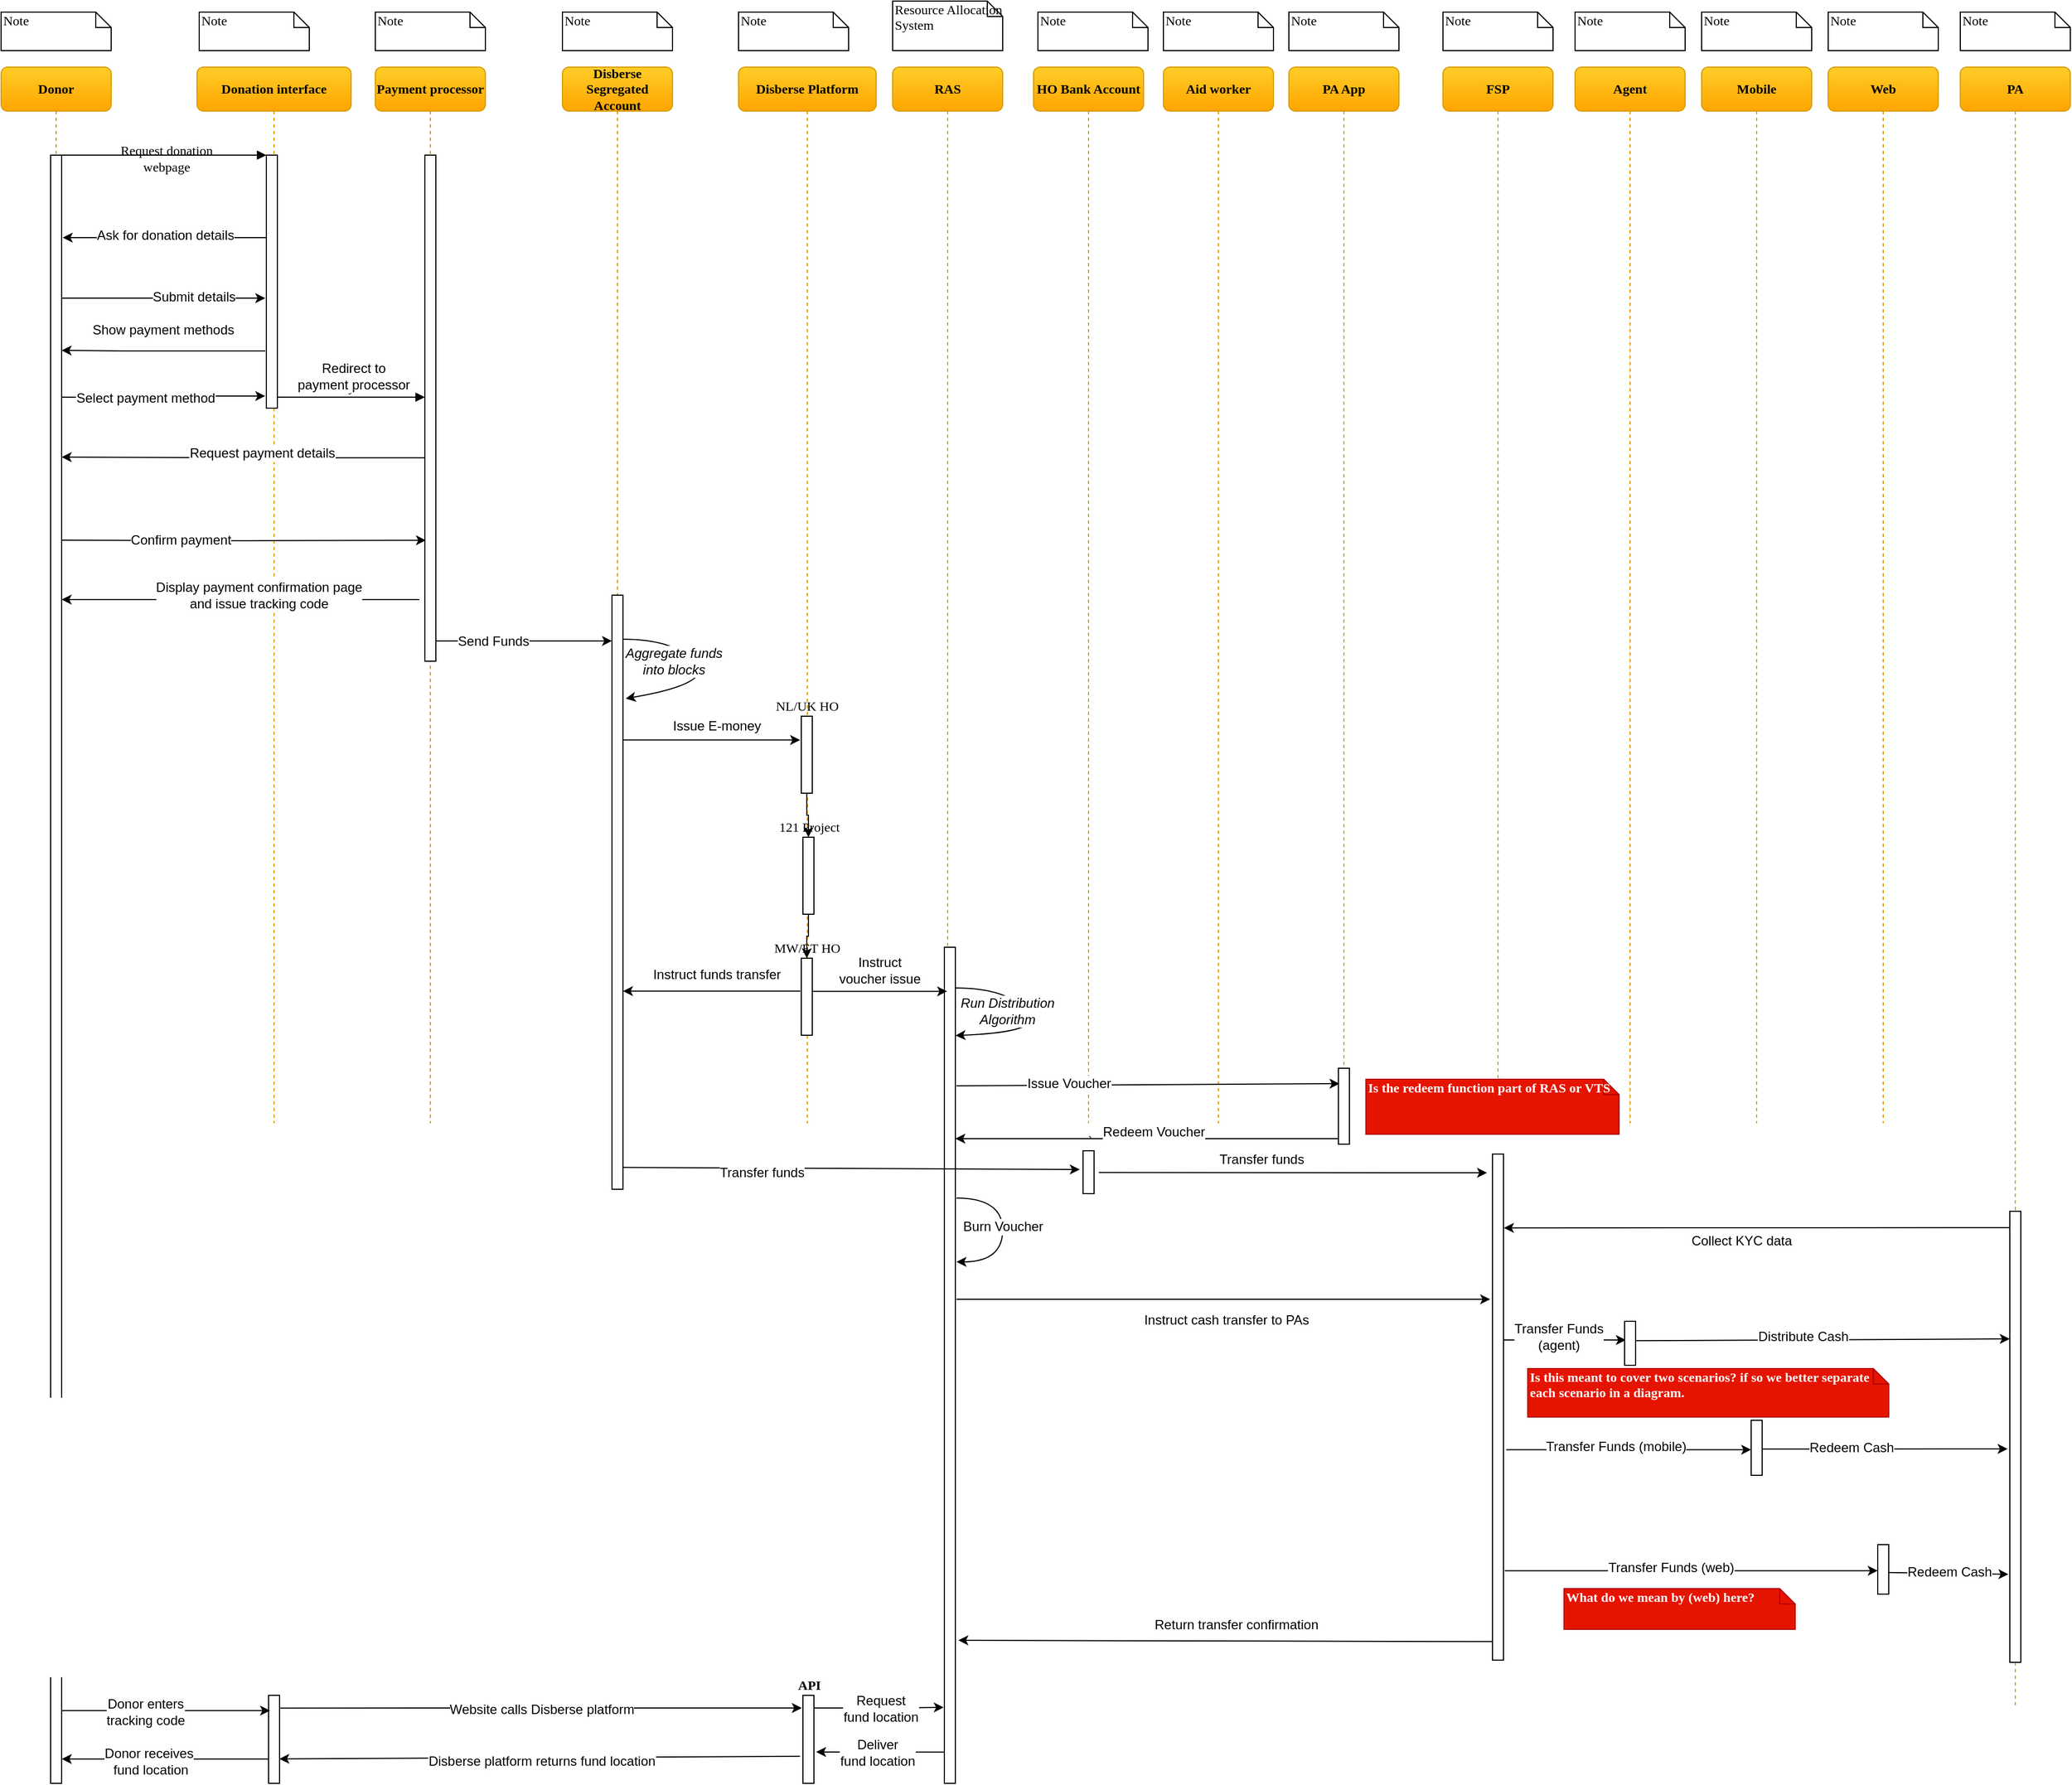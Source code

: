 <mxfile version="11.1.4" type="github"><diagram name="Voucher Economy" id="13e1069c-82ec-6db2-03f1-153e76fe0fe0"><mxGraphModel dx="4002" dy="1154" grid="1" gridSize="10" guides="1" tooltips="1" connect="1" arrows="1" fold="1" page="1" pageScale="1" pageWidth="1169" pageHeight="827" background="#ffffff" math="0" shadow="0"><root><mxCell id="0"/><mxCell id="1" parent="0"/><mxCell id="7baba1c4bc27f4b0-2" value="Donation interface" style="shape=umlLifeline;perimeter=lifelinePerimeter;whiteSpace=wrap;html=1;container=1;collapsible=0;recursiveResize=0;outlineConnect=0;rounded=1;shadow=0;comic=0;labelBackgroundColor=none;strokeColor=#d79b00;strokeWidth=1;fillColor=#ffcd28;fontFamily=Verdana;fontSize=12;fontColor=#000000;align=center;fontStyle=1;gradientColor=#ffa500;" parent="1" vertex="1"><mxGeometry x="238" y="80" width="140" height="960" as="geometry"/></mxCell><mxCell id="7baba1c4bc27f4b0-10" value="" style="html=1;points=[];perimeter=orthogonalPerimeter;rounded=0;shadow=0;comic=0;labelBackgroundColor=none;strokeColor=#000000;strokeWidth=1;fillColor=#FFFFFF;fontFamily=Verdana;fontSize=12;fontColor=#000000;align=center;" parent="7baba1c4bc27f4b0-2" vertex="1"><mxGeometry x="63" y="80" width="10" height="230" as="geometry"/></mxCell><mxCell id="sv2td1icU-97Tw6SDSd2-31" value="" style="html=1;points=[];perimeter=orthogonalPerimeter;rounded=0;shadow=0;comic=0;labelBackgroundColor=none;strokeColor=#000000;strokeWidth=1;fillColor=#FFFFFF;fontFamily=Verdana;fontSize=12;fontColor=#000000;align=center;" parent="7baba1c4bc27f4b0-2" vertex="1"><mxGeometry x="65" y="1480" width="10" height="80" as="geometry"/></mxCell><mxCell id="7baba1c4bc27f4b0-3" value="Payment processor" style="shape=umlLifeline;perimeter=lifelinePerimeter;whiteSpace=wrap;html=1;container=1;collapsible=0;recursiveResize=0;outlineConnect=0;rounded=1;shadow=0;comic=0;labelBackgroundColor=none;strokeColor=#d79b00;strokeWidth=1;fillColor=#ffcd28;fontFamily=Verdana;fontSize=12;fontColor=#000000;align=center;fontStyle=1;gradientColor=#ffa500;" parent="1" vertex="1"><mxGeometry x="400" y="80" width="100" height="960" as="geometry"/></mxCell><mxCell id="7baba1c4bc27f4b0-13" value="" style="html=1;points=[];perimeter=orthogonalPerimeter;rounded=0;shadow=0;comic=0;labelBackgroundColor=none;strokeColor=#000000;strokeWidth=1;fillColor=#FFFFFF;fontFamily=Verdana;fontSize=12;fontColor=#000000;align=center;" parent="7baba1c4bc27f4b0-3" vertex="1"><mxGeometry x="45" y="80" width="10" height="460" as="geometry"/></mxCell><mxCell id="7baba1c4bc27f4b0-4" value="Disberse Platform" style="shape=umlLifeline;perimeter=lifelinePerimeter;whiteSpace=wrap;html=1;container=1;collapsible=0;recursiveResize=0;outlineConnect=0;rounded=1;shadow=0;comic=0;labelBackgroundColor=none;strokeColor=#d79b00;strokeWidth=1;fillColor=#ffcd28;fontFamily=Verdana;fontSize=12;fontColor=#000000;align=center;fontStyle=1;gradientColor=#ffa500;" parent="1" vertex="1"><mxGeometry x="730" y="80" width="125" height="960" as="geometry"/></mxCell><mxCell id="qtjR-YNh-oAHx6YKBgRc-6" value="" style="edgeStyle=orthogonalEdgeStyle;rounded=0;orthogonalLoop=1;jettySize=auto;html=1;" parent="7baba1c4bc27f4b0-4" source="sv2td1icU-97Tw6SDSd2-11" target="qtjR-YNh-oAHx6YKBgRc-5" edge="1"><mxGeometry relative="1" as="geometry"/></mxCell><mxCell id="sv2td1icU-97Tw6SDSd2-11" value="NL/UK HO" style="html=1;points=[];perimeter=orthogonalPerimeter;rounded=0;shadow=0;comic=0;labelBackgroundColor=none;strokeColor=#000000;strokeWidth=1;fillColor=#FFFFFF;fontFamily=Verdana;fontSize=12;fontColor=#000000;align=center;verticalAlign=bottom;labelPosition=center;verticalLabelPosition=top;" parent="7baba1c4bc27f4b0-4" vertex="1"><mxGeometry x="57" y="590" width="10" height="70" as="geometry"/></mxCell><mxCell id="qtjR-YNh-oAHx6YKBgRc-9" value="" style="edgeStyle=orthogonalEdgeStyle;rounded=0;orthogonalLoop=1;jettySize=auto;html=1;" parent="7baba1c4bc27f4b0-4" source="qtjR-YNh-oAHx6YKBgRc-5" target="qtjR-YNh-oAHx6YKBgRc-8" edge="1"><mxGeometry relative="1" as="geometry"/></mxCell><mxCell id="qtjR-YNh-oAHx6YKBgRc-5" value="121 Project" style="html=1;points=[];perimeter=orthogonalPerimeter;rounded=0;shadow=0;comic=0;labelBackgroundColor=none;strokeColor=#000000;strokeWidth=1;fillColor=#FFFFFF;fontFamily=Verdana;fontSize=12;fontColor=#000000;align=center;verticalAlign=bottom;labelPosition=center;verticalLabelPosition=top;" parent="7baba1c4bc27f4b0-4" vertex="1"><mxGeometry x="58.5" y="700" width="10" height="70" as="geometry"/></mxCell><mxCell id="qtjR-YNh-oAHx6YKBgRc-8" value="MW/ET HO" style="html=1;points=[];perimeter=orthogonalPerimeter;rounded=0;shadow=0;comic=0;labelBackgroundColor=none;strokeColor=#000000;strokeWidth=1;fillColor=#FFFFFF;fontFamily=Verdana;fontSize=12;fontColor=#000000;align=center;verticalAlign=bottom;labelPosition=center;verticalLabelPosition=top;" parent="7baba1c4bc27f4b0-4" vertex="1"><mxGeometry x="57" y="810" width="10" height="70" as="geometry"/></mxCell><mxCell id="CLC3MCdHt6e1u6FwwesH-8" value="API" style="html=1;points=[];perimeter=orthogonalPerimeter;rounded=0;shadow=0;comic=0;labelBackgroundColor=none;strokeColor=#000000;strokeWidth=1;fillColor=#FFFFFF;fontFamily=Verdana;fontSize=12;fontColor=#000000;align=center;verticalAlign=bottom;labelPosition=center;verticalLabelPosition=top;fontStyle=1" parent="7baba1c4bc27f4b0-4" vertex="1"><mxGeometry x="58.5" y="1480" width="10" height="80" as="geometry"/></mxCell><mxCell id="7baba1c4bc27f4b0-5" value="RAS" style="shape=umlLifeline;perimeter=lifelinePerimeter;whiteSpace=wrap;html=1;container=1;collapsible=0;recursiveResize=0;outlineConnect=0;rounded=1;shadow=0;comic=0;labelBackgroundColor=none;strokeColor=#d79b00;strokeWidth=1;fillColor=#ffcd28;fontFamily=Verdana;fontSize=12;fontColor=#000000;align=center;fontStyle=1;gradientColor=#ffa500;" parent="1" vertex="1"><mxGeometry x="870" y="80" width="100" height="1560" as="geometry"/></mxCell><mxCell id="7baba1c4bc27f4b0-28" value="" style="html=1;points=[];perimeter=orthogonalPerimeter;rounded=0;shadow=0;comic=0;labelBackgroundColor=none;strokeColor=#000000;strokeWidth=1;fillColor=#FFFFFF;fontFamily=Verdana;fontSize=12;fontColor=#000000;align=center;labelPosition=center;verticalLabelPosition=top;verticalAlign=bottom;fontStyle=1" parent="7baba1c4bc27f4b0-5" vertex="1"><mxGeometry x="47" y="800" width="10" height="760" as="geometry"/></mxCell><mxCell id="THsMKbM7v9zUAKWdFE2i-22" style="edgeStyle=orthogonalEdgeStyle;curved=1;rounded=0;orthogonalLoop=1;jettySize=auto;html=1;" parent="7baba1c4bc27f4b0-5" edge="1"><mxGeometry relative="1" as="geometry"><Array as="points"><mxPoint x="100" y="1028"/><mxPoint x="100" y="1086"/></Array><mxPoint x="58" y="1028" as="sourcePoint"/><mxPoint x="58" y="1086" as="targetPoint"/></mxGeometry></mxCell><mxCell id="THsMKbM7v9zUAKWdFE2i-23" value="Burn Voucher" style="text;html=1;resizable=0;points=[];align=center;verticalAlign=middle;labelBackgroundColor=#ffffff;" parent="THsMKbM7v9zUAKWdFE2i-22" vertex="1" connectable="0"><mxGeometry x="0.193" y="2" relative="1" as="geometry"><mxPoint x="-2" y="-17" as="offset"/></mxGeometry></mxCell><mxCell id="7baba1c4bc27f4b0-6" value="PA App" style="shape=umlLifeline;perimeter=lifelinePerimeter;whiteSpace=wrap;html=1;container=1;collapsible=0;recursiveResize=0;outlineConnect=0;rounded=1;shadow=0;comic=0;labelBackgroundColor=none;strokeColor=#d79b00;strokeWidth=1;fillColor=#ffcd28;fontFamily=Verdana;fontSize=12;fontColor=#000000;align=center;fontStyle=1;gradientColor=#ffa500;" parent="1" vertex="1"><mxGeometry x="1230" y="80" width="100" height="960" as="geometry"/></mxCell><mxCell id="vI3f5IoLLGRc8CSVyJ3I-20" value="" style="html=1;points=[];perimeter=orthogonalPerimeter;rounded=0;shadow=0;comic=0;labelBackgroundColor=none;strokeColor=#000000;strokeWidth=1;fillColor=#FFFFFF;fontFamily=Verdana;fontSize=12;fontColor=#000000;align=center;verticalAlign=bottom;labelPosition=center;verticalLabelPosition=top;" parent="7baba1c4bc27f4b0-6" vertex="1"><mxGeometry x="45" y="910" width="10" height="69" as="geometry"/></mxCell><mxCell id="7baba1c4bc27f4b0-7" value="FSP" style="shape=umlLifeline;perimeter=lifelinePerimeter;whiteSpace=wrap;html=1;container=1;collapsible=0;recursiveResize=0;outlineConnect=0;rounded=1;shadow=0;comic=0;labelBackgroundColor=none;strokeWidth=1;fillColor=#ffcd28;fontFamily=Verdana;fontSize=12;align=center;fontStyle=1;strokeColor=#d79b00;gradientColor=#ffa500;" parent="1" vertex="1"><mxGeometry x="1370" y="80" width="100" height="960" as="geometry"/></mxCell><mxCell id="5wzmOpLxwS4jzTL7WLW5-13" value="" style="html=1;points=[];perimeter=orthogonalPerimeter;rounded=0;shadow=0;comic=0;labelBackgroundColor=none;strokeColor=#000000;strokeWidth=1;fillColor=#FFFFFF;fontFamily=Verdana;fontSize=12;fontColor=#000000;align=center;verticalAlign=bottom;labelPosition=center;verticalLabelPosition=top;direction=west;" parent="7baba1c4bc27f4b0-7" vertex="1"><mxGeometry x="45" y="988" width="10" height="460" as="geometry"/></mxCell><mxCell id="7baba1c4bc27f4b0-8" value="Donor" style="shape=umlLifeline;perimeter=lifelinePerimeter;whiteSpace=wrap;html=1;container=1;collapsible=0;recursiveResize=0;outlineConnect=0;rounded=1;shadow=0;comic=0;labelBackgroundColor=none;strokeColor=#d79b00;strokeWidth=1;fillColor=#ffcd28;fontFamily=Verdana;fontSize=12;fontColor=#000000;align=center;fontStyle=1;gradientColor=#ffa500;" parent="1" vertex="1"><mxGeometry x="60" y="80" width="100" height="1560" as="geometry"/></mxCell><mxCell id="7baba1c4bc27f4b0-9" value="" style="html=1;points=[];perimeter=orthogonalPerimeter;rounded=0;shadow=0;comic=0;labelBackgroundColor=none;strokeColor=#000000;strokeWidth=1;fillColor=#FFFFFF;fontFamily=Verdana;fontSize=12;fontColor=#000000;align=center;" parent="7baba1c4bc27f4b0-8" vertex="1"><mxGeometry x="45" y="80" width="10" height="1480" as="geometry"/></mxCell><mxCell id="7baba1c4bc27f4b0-11" value="Request donation &lt;br&gt;webpage" style="html=1;verticalAlign=bottom;endArrow=block;entryX=0;entryY=0;labelBackgroundColor=none;fontFamily=Verdana;fontSize=12;edgeStyle=elbowEdgeStyle;elbow=vertical;" parent="1" source="7baba1c4bc27f4b0-9" target="7baba1c4bc27f4b0-10" edge="1"><mxGeometry x="0.021" y="-20" relative="1" as="geometry"><mxPoint x="220" y="190" as="sourcePoint"/><mxPoint as="offset"/></mxGeometry></mxCell><mxCell id="7baba1c4bc27f4b0-14" value="y" style="html=1;verticalAlign=bottom;endArrow=block;entryX=0;entryY=0;labelBackgroundColor=none;fontFamily=Verdana;fontSize=12;edgeStyle=elbowEdgeStyle;elbow=vertical;" parent="1" edge="1"><mxGeometry relative="1" as="geometry"><mxPoint x="311" y="380" as="sourcePoint"/><mxPoint x="445" y="380" as="targetPoint"/></mxGeometry></mxCell><mxCell id="qRKaCCTdjJu_XU82YGOG-2" value="Redirect to&lt;br&gt;payment processor" style="text;html=1;resizable=0;points=[];align=center;verticalAlign=middle;labelBackgroundColor=#ffffff;" parent="7baba1c4bc27f4b0-14" vertex="1" connectable="0"><mxGeometry y="34" relative="1" as="geometry"><mxPoint x="2" y="15" as="offset"/></mxGeometry></mxCell><mxCell id="7baba1c4bc27f4b0-40" value="Note" style="shape=note;whiteSpace=wrap;html=1;size=14;verticalAlign=top;align=left;spacingTop=-6;rounded=0;shadow=0;comic=0;labelBackgroundColor=none;strokeColor=#000000;strokeWidth=1;fillColor=#FFFFFF;fontFamily=Verdana;fontSize=12;fontColor=#000000;" parent="1" vertex="1"><mxGeometry x="60" y="30" width="100" height="35" as="geometry"/></mxCell><mxCell id="7baba1c4bc27f4b0-41" value="Note" style="shape=note;whiteSpace=wrap;html=1;size=14;verticalAlign=top;align=left;spacingTop=-6;rounded=0;shadow=0;comic=0;labelBackgroundColor=none;strokeColor=#000000;strokeWidth=1;fillColor=#FFFFFF;fontFamily=Verdana;fontSize=12;fontColor=#000000;" parent="1" vertex="1"><mxGeometry x="240" y="30" width="100" height="35" as="geometry"/></mxCell><mxCell id="7baba1c4bc27f4b0-42" value="Note" style="shape=note;whiteSpace=wrap;html=1;size=14;verticalAlign=top;align=left;spacingTop=-6;rounded=0;shadow=0;comic=0;labelBackgroundColor=none;strokeColor=#000000;strokeWidth=1;fillColor=#FFFFFF;fontFamily=Verdana;fontSize=12;fontColor=#000000;" parent="1" vertex="1"><mxGeometry x="400" y="30" width="100" height="35" as="geometry"/></mxCell><mxCell id="7baba1c4bc27f4b0-43" value="Note" style="shape=note;whiteSpace=wrap;html=1;size=14;verticalAlign=top;align=left;spacingTop=-6;rounded=0;shadow=0;comic=0;labelBackgroundColor=none;strokeColor=#000000;strokeWidth=1;fillColor=#FFFFFF;fontFamily=Verdana;fontSize=12;fontColor=#000000;" parent="1" vertex="1"><mxGeometry x="730" y="30" width="100" height="35" as="geometry"/></mxCell><mxCell id="7baba1c4bc27f4b0-44" value="Resource Allocation System" style="shape=note;whiteSpace=wrap;html=1;size=14;verticalAlign=top;align=left;spacingTop=-6;rounded=0;shadow=0;comic=0;labelBackgroundColor=none;strokeColor=#000000;strokeWidth=1;fillColor=#FFFFFF;fontFamily=Verdana;fontSize=12;fontColor=#000000;" parent="1" vertex="1"><mxGeometry x="870" y="20" width="100" height="45" as="geometry"/></mxCell><mxCell id="7baba1c4bc27f4b0-45" value="Note" style="shape=note;whiteSpace=wrap;html=1;size=14;verticalAlign=top;align=left;spacingTop=-6;rounded=0;shadow=0;comic=0;labelBackgroundColor=none;strokeColor=#000000;strokeWidth=1;fillColor=#FFFFFF;fontFamily=Verdana;fontSize=12;fontColor=#000000;" parent="1" vertex="1"><mxGeometry x="1230" y="30" width="100" height="35" as="geometry"/></mxCell><mxCell id="7baba1c4bc27f4b0-46" value="Note" style="shape=note;whiteSpace=wrap;html=1;size=14;verticalAlign=top;align=left;spacingTop=-6;rounded=0;shadow=0;comic=0;labelBackgroundColor=none;strokeColor=#000000;strokeWidth=1;fillColor=#FFFFFF;fontFamily=Verdana;fontSize=12;fontColor=#000000;" parent="1" vertex="1"><mxGeometry x="1370" y="30" width="100" height="35" as="geometry"/></mxCell><mxCell id="b2-2HGAX1U4sF1IdMZ35-1" style="edgeStyle=orthogonalEdgeStyle;rounded=0;orthogonalLoop=1;jettySize=auto;html=1;entryX=1.1;entryY=0.261;entryDx=0;entryDy=0;entryPerimeter=0;" parent="1" edge="1"><mxGeometry relative="1" as="geometry"><mxPoint x="301" y="235" as="sourcePoint"/><mxPoint x="116" y="235" as="targetPoint"/></mxGeometry></mxCell><mxCell id="b2-2HGAX1U4sF1IdMZ35-2" value="Ask for donation details" style="text;html=1;resizable=0;points=[];align=center;verticalAlign=middle;labelBackgroundColor=#ffffff;" parent="b2-2HGAX1U4sF1IdMZ35-1" vertex="1" connectable="0"><mxGeometry x="-0.131" y="3" relative="1" as="geometry"><mxPoint x="-12" y="-5" as="offset"/></mxGeometry></mxCell><mxCell id="b2-2HGAX1U4sF1IdMZ35-3" style="edgeStyle=orthogonalEdgeStyle;rounded=0;orthogonalLoop=1;jettySize=auto;html=1;entryX=-0.1;entryY=0.957;entryDx=0;entryDy=0;entryPerimeter=0;" parent="1" edge="1"><mxGeometry relative="1" as="geometry"><mxPoint x="115" y="290" as="sourcePoint"/><mxPoint x="300" y="290" as="targetPoint"/></mxGeometry></mxCell><mxCell id="b2-2HGAX1U4sF1IdMZ35-4" value="Submit details" style="text;html=1;resizable=0;points=[];align=center;verticalAlign=middle;labelBackgroundColor=#ffffff;" parent="b2-2HGAX1U4sF1IdMZ35-3" vertex="1" connectable="0"><mxGeometry x="0.297" y="1" relative="1" as="geometry"><mxPoint as="offset"/></mxGeometry></mxCell><mxCell id="b2-2HGAX1U4sF1IdMZ35-5" style="edgeStyle=orthogonalEdgeStyle;rounded=0;orthogonalLoop=1;jettySize=auto;html=1;entryX=1.324;entryY=0.363;entryDx=0;entryDy=0;entryPerimeter=0;" parent="1" edge="1"><mxGeometry relative="1" as="geometry"><mxPoint x="300" y="338" as="sourcePoint"/><Array as="points"><mxPoint x="170" y="338"/><mxPoint x="170" y="338"/></Array><mxPoint x="115" y="337.5" as="targetPoint"/></mxGeometry></mxCell><mxCell id="b2-2HGAX1U4sF1IdMZ35-6" value="Show payment methods" style="text;html=1;resizable=0;points=[];align=center;verticalAlign=middle;labelBackgroundColor=#ffffff;" parent="b2-2HGAX1U4sF1IdMZ35-5" vertex="1" connectable="0"><mxGeometry x="0.248" y="-2" relative="1" as="geometry"><mxPoint x="22" y="-17.5" as="offset"/></mxGeometry></mxCell><mxCell id="b2-2HGAX1U4sF1IdMZ35-7" style="edgeStyle=orthogonalEdgeStyle;rounded=0;orthogonalLoop=1;jettySize=auto;html=1;entryX=-0.1;entryY=0.952;entryDx=0;entryDy=0;entryPerimeter=0;" parent="1" target="7baba1c4bc27f4b0-10" edge="1"><mxGeometry relative="1" as="geometry"><mxPoint x="115" y="380" as="sourcePoint"/><mxPoint x="280" y="380" as="targetPoint"/><Array as="points"/></mxGeometry></mxCell><mxCell id="b2-2HGAX1U4sF1IdMZ35-8" value="Select payment method" style="text;html=1;resizable=0;points=[];align=center;verticalAlign=middle;labelBackgroundColor=#ffffff;" parent="b2-2HGAX1U4sF1IdMZ35-7" vertex="1" connectable="0"><mxGeometry x="-0.426" y="-31" relative="1" as="geometry"><mxPoint x="22" y="-31" as="offset"/></mxGeometry></mxCell><mxCell id="b2-2HGAX1U4sF1IdMZ35-9" style="edgeStyle=orthogonalEdgeStyle;rounded=0;orthogonalLoop=1;jettySize=auto;html=1;entryX=1.1;entryY=0.782;entryDx=0;entryDy=0;entryPerimeter=0;" parent="1" edge="1"><mxGeometry relative="1" as="geometry"><mxPoint x="440" y="564" as="sourcePoint"/><mxPoint x="115" y="564" as="targetPoint"/></mxGeometry></mxCell><mxCell id="b2-2HGAX1U4sF1IdMZ35-11" value="Display payment confirmation page&lt;br&gt;and issue tracking code" style="text;html=1;resizable=0;points=[];align=center;verticalAlign=middle;labelBackgroundColor=#ffffff;" parent="b2-2HGAX1U4sF1IdMZ35-9" vertex="1" connectable="0"><mxGeometry x="-0.299" y="3" relative="1" as="geometry"><mxPoint x="-32" y="-7" as="offset"/></mxGeometry></mxCell><mxCell id="b2-2HGAX1U4sF1IdMZ35-12" style="edgeStyle=orthogonalEdgeStyle;rounded=0;orthogonalLoop=1;jettySize=auto;html=1;entryX=0.094;entryY=0.761;entryDx=0;entryDy=0;entryPerimeter=0;" parent="1" target="7baba1c4bc27f4b0-13" edge="1"><mxGeometry relative="1" as="geometry"><mxPoint x="115" y="510" as="sourcePoint"/><mxPoint x="440" y="510" as="targetPoint"/><Array as="points"/></mxGeometry></mxCell><mxCell id="b2-2HGAX1U4sF1IdMZ35-13" value="Confirm payment" style="text;html=1;resizable=0;points=[];align=center;verticalAlign=middle;labelBackgroundColor=#ffffff;" parent="b2-2HGAX1U4sF1IdMZ35-12" vertex="1" connectable="0"><mxGeometry x="-0.373" y="-56" relative="1" as="geometry"><mxPoint x="4" y="-57" as="offset"/></mxGeometry></mxCell><mxCell id="CLC3MCdHt6e1u6FwwesH-6" value="Disberse Segregated Account" style="shape=umlLifeline;perimeter=lifelinePerimeter;whiteSpace=wrap;html=1;container=1;collapsible=0;recursiveResize=0;outlineConnect=0;rounded=1;shadow=0;comic=0;labelBackgroundColor=none;strokeColor=#d79b00;strokeWidth=1;fillColor=#ffcd28;fontFamily=Verdana;fontSize=12;fontColor=#000000;align=center;fontStyle=1;gradientColor=#ffa500;" parent="1" vertex="1"><mxGeometry x="570" y="80" width="100" height="1020" as="geometry"/></mxCell><mxCell id="CLC3MCdHt6e1u6FwwesH-10" value="" style="html=1;points=[];perimeter=orthogonalPerimeter;rounded=0;shadow=0;comic=0;labelBackgroundColor=none;strokeColor=#000000;strokeWidth=1;fillColor=#FFFFFF;fontFamily=Verdana;fontSize=12;fontColor=#000000;align=center;labelPosition=center;verticalLabelPosition=top;verticalAlign=bottom;" parent="CLC3MCdHt6e1u6FwwesH-6" vertex="1"><mxGeometry x="45" y="480" width="10" height="540" as="geometry"/></mxCell><mxCell id="MZCYpXus2YXxp0_JFi9R-1" value="" style="curved=1;endArrow=classic;html=1;entryX=1.247;entryY=0.174;entryDx=0;entryDy=0;entryPerimeter=0;" parent="CLC3MCdHt6e1u6FwwesH-6" target="CLC3MCdHt6e1u6FwwesH-10" edge="1"><mxGeometry width="50" height="50" relative="1" as="geometry"><mxPoint x="55" y="520" as="sourcePoint"/><mxPoint x="80" y="580" as="targetPoint"/><Array as="points"><mxPoint x="100" y="520"/><mxPoint x="140" y="560"/></Array></mxGeometry></mxCell><mxCell id="MZCYpXus2YXxp0_JFi9R-2" value="&lt;i&gt;Aggregate funds&lt;br&gt;into blocks&lt;/i&gt;&lt;br&gt;" style="text;html=1;resizable=0;points=[];align=center;verticalAlign=middle;labelBackgroundColor=#ffffff;" parent="MZCYpXus2YXxp0_JFi9R-1" vertex="1" connectable="0"><mxGeometry x="0.055" y="5" relative="1" as="geometry"><mxPoint x="-40" y="-13.5" as="offset"/></mxGeometry></mxCell><mxCell id="CLC3MCdHt6e1u6FwwesH-9" value="Note" style="shape=note;whiteSpace=wrap;html=1;size=14;verticalAlign=top;align=left;spacingTop=-6;rounded=0;shadow=0;comic=0;labelBackgroundColor=none;strokeColor=#000000;strokeWidth=1;fillColor=#FFFFFF;fontFamily=Verdana;fontSize=12;fontColor=#000000;" parent="1" vertex="1"><mxGeometry x="570" y="30" width="100" height="35" as="geometry"/></mxCell><mxCell id="CLC3MCdHt6e1u6FwwesH-25" value="Aid worker" style="shape=umlLifeline;perimeter=lifelinePerimeter;whiteSpace=wrap;html=1;container=1;collapsible=0;recursiveResize=0;outlineConnect=0;rounded=1;shadow=0;comic=0;labelBackgroundColor=none;strokeColor=#d79b00;strokeWidth=1;fillColor=#ffcd28;fontFamily=Verdana;fontSize=12;fontColor=#000000;align=center;fontStyle=1;gradientColor=#ffa500;" parent="1" vertex="1"><mxGeometry x="1116" y="80" width="100" height="960" as="geometry"/></mxCell><mxCell id="CLC3MCdHt6e1u6FwwesH-26" value="Note" style="shape=note;whiteSpace=wrap;html=1;size=14;verticalAlign=top;align=left;spacingTop=-6;rounded=0;shadow=0;comic=0;labelBackgroundColor=none;strokeColor=#000000;strokeWidth=1;fillColor=#FFFFFF;fontFamily=Verdana;fontSize=12;fontColor=#000000;" parent="1" vertex="1"><mxGeometry x="1116" y="30" width="100" height="35" as="geometry"/></mxCell><mxCell id="5wzmOpLxwS4jzTL7WLW5-15" value="Agent" style="shape=umlLifeline;perimeter=lifelinePerimeter;whiteSpace=wrap;html=1;container=1;collapsible=0;recursiveResize=0;outlineConnect=0;rounded=1;shadow=0;comic=0;labelBackgroundColor=none;strokeWidth=1;fillColor=#ffcd28;fontFamily=Verdana;fontSize=12;align=center;fontStyle=1;strokeColor=#d79b00;gradientColor=#ffa500;" parent="1" vertex="1"><mxGeometry x="1490" y="80" width="100" height="960" as="geometry"/></mxCell><mxCell id="5wzmOpLxwS4jzTL7WLW5-17" value="Mobile" style="shape=umlLifeline;perimeter=lifelinePerimeter;whiteSpace=wrap;html=1;container=1;collapsible=0;recursiveResize=0;outlineConnect=0;rounded=1;shadow=0;comic=0;labelBackgroundColor=none;strokeWidth=1;fillColor=#ffcd28;fontFamily=Verdana;fontSize=12;align=center;fontStyle=1;strokeColor=#d79b00;gradientColor=#ffa500;" parent="1" vertex="1"><mxGeometry x="1605" y="80" width="100" height="960" as="geometry"/></mxCell><mxCell id="sv2td1icU-97Tw6SDSd2-21" value="PA" style="shape=umlLifeline;perimeter=lifelinePerimeter;whiteSpace=wrap;html=1;container=1;collapsible=0;recursiveResize=0;outlineConnect=0;rounded=1;shadow=0;comic=0;labelBackgroundColor=none;strokeWidth=1;fillColor=#ffcd28;fontFamily=Verdana;fontSize=12;align=center;fontStyle=1;strokeColor=#d79b00;gradientColor=#ffa500;" parent="1" vertex="1"><mxGeometry x="1840" y="80" width="100" height="1490" as="geometry"/></mxCell><mxCell id="sv2td1icU-97Tw6SDSd2-22" value="" style="html=1;points=[];perimeter=orthogonalPerimeter;rounded=0;shadow=0;comic=0;labelBackgroundColor=none;strokeColor=#000000;strokeWidth=1;fillColor=#FFFFFF;fontFamily=Verdana;fontSize=12;fontColor=#000000;align=center;verticalAlign=bottom;labelPosition=center;verticalLabelPosition=top;direction=west;" parent="sv2td1icU-97Tw6SDSd2-21" vertex="1"><mxGeometry x="45" y="1040" width="10" height="410" as="geometry"/></mxCell><mxCell id="sv2td1icU-97Tw6SDSd2-23" value="Note" style="shape=note;whiteSpace=wrap;html=1;size=14;verticalAlign=top;align=left;spacingTop=-6;rounded=0;shadow=0;comic=0;labelBackgroundColor=none;strokeColor=#000000;strokeWidth=1;fillColor=#FFFFFF;fontFamily=Verdana;fontSize=12;fontColor=#000000;" parent="1" vertex="1"><mxGeometry x="1490" y="30" width="100" height="35" as="geometry"/></mxCell><mxCell id="sv2td1icU-97Tw6SDSd2-25" value="Note" style="shape=note;whiteSpace=wrap;html=1;size=14;verticalAlign=top;align=left;spacingTop=-6;rounded=0;shadow=0;comic=0;labelBackgroundColor=none;strokeColor=#000000;strokeWidth=1;fillColor=#FFFFFF;fontFamily=Verdana;fontSize=12;fontColor=#000000;" parent="1" vertex="1"><mxGeometry x="1605" y="30" width="100" height="35" as="geometry"/></mxCell><mxCell id="sv2td1icU-97Tw6SDSd2-27" value="Note" style="shape=note;whiteSpace=wrap;html=1;size=14;verticalAlign=top;align=left;spacingTop=-6;rounded=0;shadow=0;comic=0;labelBackgroundColor=none;strokeColor=#000000;strokeWidth=1;fillColor=#FFFFFF;fontFamily=Verdana;fontSize=12;fontColor=#000000;" parent="1" vertex="1"><mxGeometry x="1840" y="30" width="100" height="35" as="geometry"/></mxCell><mxCell id="sv2td1icU-97Tw6SDSd2-33" value="" style="endArrow=classic;html=1;entryX=0.085;entryY=0.155;entryDx=0;entryDy=0;entryPerimeter=0;" parent="1" edge="1"><mxGeometry width="50" height="50" relative="1" as="geometry"><mxPoint x="115.5" y="1573.9" as="sourcePoint"/><mxPoint x="304.35" y="1573.9" as="targetPoint"/></mxGeometry></mxCell><mxCell id="sv2td1icU-97Tw6SDSd2-34" value="Donor enters &lt;br&gt;tracking code" style="text;html=1;resizable=0;points=[];align=center;verticalAlign=middle;labelBackgroundColor=#ffffff;" parent="sv2td1icU-97Tw6SDSd2-33" vertex="1" connectable="0"><mxGeometry x="-0.206" y="-1" relative="1" as="geometry"><mxPoint as="offset"/></mxGeometry></mxCell><mxCell id="sv2td1icU-97Tw6SDSd2-35" value="" style="endArrow=classic;html=1;exitX=1.008;exitY=0.126;exitDx=0;exitDy=0;exitPerimeter=0;" parent="1" edge="1"><mxGeometry width="50" height="50" relative="1" as="geometry"><mxPoint x="313.58" y="1571.58" as="sourcePoint"/><mxPoint x="787.5" y="1571.5" as="targetPoint"/></mxGeometry></mxCell><mxCell id="sv2td1icU-97Tw6SDSd2-36" value="Website calls Disberse platform" style="text;html=1;resizable=0;points=[];align=center;verticalAlign=middle;labelBackgroundColor=#ffffff;" parent="sv2td1icU-97Tw6SDSd2-35" vertex="1" connectable="0"><mxGeometry x="-0.206" y="-1" relative="1" as="geometry"><mxPoint x="49" as="offset"/></mxGeometry></mxCell><mxCell id="sv2td1icU-97Tw6SDSd2-39" value="" style="endArrow=classic;html=1;exitX=-0.261;exitY=0.674;exitDx=0;exitDy=0;exitPerimeter=0;entryX=0.931;entryY=0.703;entryDx=0;entryDy=0;entryPerimeter=0;" parent="1" edge="1"><mxGeometry width="50" height="50" relative="1" as="geometry"><mxPoint x="785.89" y="1615.42" as="sourcePoint"/><mxPoint x="312.81" y="1617.74" as="targetPoint"/></mxGeometry></mxCell><mxCell id="sv2td1icU-97Tw6SDSd2-41" value="Disberse platform returns fund location" style="text;html=1;resizable=0;points=[];align=center;verticalAlign=middle;labelBackgroundColor=#ffffff;" parent="sv2td1icU-97Tw6SDSd2-39" vertex="1" connectable="0"><mxGeometry x="0.484" relative="1" as="geometry"><mxPoint x="116" y="3" as="offset"/></mxGeometry></mxCell><mxCell id="sv2td1icU-97Tw6SDSd2-43" value="" style="endArrow=classic;html=1;entryX=0.962;entryY=0.957;entryDx=0;entryDy=0;entryPerimeter=0;" parent="1" edge="1"><mxGeometry width="50" height="50" relative="1" as="geometry"><mxPoint x="303.5" y="1617.85" as="sourcePoint"/><mxPoint x="115.12" y="1617.85" as="targetPoint"/></mxGeometry></mxCell><mxCell id="sv2td1icU-97Tw6SDSd2-44" value="Donor receives&lt;br&gt;&amp;nbsp;fund location" style="text;html=1;resizable=0;points=[];align=center;verticalAlign=middle;labelBackgroundColor=#ffffff;" parent="sv2td1icU-97Tw6SDSd2-43" vertex="1" connectable="0"><mxGeometry x="0.165" y="2" relative="1" as="geometry"><mxPoint as="offset"/></mxGeometry></mxCell><mxCell id="MZCYpXus2YXxp0_JFi9R-11" value="" style="endArrow=classic;html=1;exitX=-0.056;exitY=0.484;exitDx=0;exitDy=0;exitPerimeter=0;entryX=1.006;entryY=0.82;entryDx=0;entryDy=0;entryPerimeter=0;" parent="1" edge="1"><mxGeometry width="50" height="50" relative="1" as="geometry"><mxPoint x="1545.56" y="1237.64" as="sourcePoint"/><mxPoint x="1884.94" y="1236" as="targetPoint"/></mxGeometry></mxCell><mxCell id="MZCYpXus2YXxp0_JFi9R-12" value="Distribute Cash" style="text;html=1;resizable=0;points=[];align=center;verticalAlign=middle;labelBackgroundColor=#ffffff;" parent="MZCYpXus2YXxp0_JFi9R-11" vertex="1" connectable="0"><mxGeometry x="-0.11" y="3" relative="1" as="geometry"><mxPoint as="offset"/></mxGeometry></mxCell><mxCell id="MZCYpXus2YXxp0_JFi9R-15" value="" style="endArrow=classic;html=1;entryX=0.884;entryY=0.5;entryDx=0;entryDy=0;entryPerimeter=0;" parent="1" edge="1"><mxGeometry width="50" height="50" relative="1" as="geometry"><mxPoint x="1425" y="1237" as="sourcePoint"/><mxPoint x="1536.16" y="1237" as="targetPoint"/></mxGeometry></mxCell><mxCell id="MZCYpXus2YXxp0_JFi9R-16" value="Transfer Funds&lt;br&gt;(agent)" style="text;html=1;resizable=0;points=[];align=center;verticalAlign=middle;labelBackgroundColor=#ffffff;" parent="MZCYpXus2YXxp0_JFi9R-15" vertex="1" connectable="0"><mxGeometry x="-0.11" y="3" relative="1" as="geometry"><mxPoint as="offset"/></mxGeometry></mxCell><mxCell id="MZCYpXus2YXxp0_JFi9R-19" value="" style="endArrow=classic;html=1;exitX=-0.252;exitY=0.481;exitDx=0;exitDy=0;exitPerimeter=0;" parent="1" edge="1"><mxGeometry width="50" height="50" relative="1" as="geometry"><mxPoint x="1427.52" y="1336.74" as="sourcePoint"/><mxPoint x="1650" y="1336.74" as="targetPoint"/><Array as="points"/></mxGeometry></mxCell><mxCell id="MZCYpXus2YXxp0_JFi9R-20" value="Transfer Funds (mobile)" style="text;html=1;resizable=0;points=[];align=center;verticalAlign=middle;labelBackgroundColor=#ffffff;" parent="MZCYpXus2YXxp0_JFi9R-19" vertex="1" connectable="0"><mxGeometry x="-0.11" y="3" relative="1" as="geometry"><mxPoint as="offset"/></mxGeometry></mxCell><mxCell id="MZCYpXus2YXxp0_JFi9R-21" value="" style="endArrow=classic;html=1;entryX=-0.039;entryY=0.978;entryDx=0;entryDy=0;entryPerimeter=0;exitX=0.984;exitY=0.982;exitDx=0;exitDy=0;exitPerimeter=0;" parent="1" edge="1"><mxGeometry width="50" height="50" relative="1" as="geometry"><mxPoint x="1885.16" y="1134.9" as="sourcePoint"/><mxPoint x="1425.39" y="1135.12" as="targetPoint"/></mxGeometry></mxCell><mxCell id="MZCYpXus2YXxp0_JFi9R-22" value="Collect KYC data" style="text;html=1;resizable=0;points=[];align=center;verticalAlign=middle;labelBackgroundColor=#ffffff;" parent="MZCYpXus2YXxp0_JFi9R-21" vertex="1" connectable="0"><mxGeometry x="-0.11" y="3" relative="1" as="geometry"><mxPoint x="-40" y="9" as="offset"/></mxGeometry></mxCell><mxCell id="N3owJ99Ui_DnXoLyEjQU-1" value="HO Bank Account" style="shape=umlLifeline;perimeter=lifelinePerimeter;whiteSpace=wrap;html=1;container=1;collapsible=0;recursiveResize=0;outlineConnect=0;rounded=1;shadow=0;comic=0;labelBackgroundColor=none;strokeColor=#d79b00;strokeWidth=1;fillColor=#ffcd28;fontFamily=Verdana;fontSize=12;fontColor=#000000;align=center;fontStyle=1;gradientColor=#ffa500;" parent="1" vertex="1"><mxGeometry x="998" y="80" width="100" height="960" as="geometry"/></mxCell><mxCell id="N3owJ99Ui_DnXoLyEjQU-4" value="&lt;i&gt;`&lt;/i&gt;" style="html=1;points=[];perimeter=orthogonalPerimeter;rounded=0;shadow=0;comic=0;labelBackgroundColor=none;strokeColor=#000000;strokeWidth=1;fillColor=#FFFFFF;fontFamily=Verdana;fontSize=12;fontColor=#000000;align=center;verticalAlign=bottom;labelPosition=center;verticalLabelPosition=top;" parent="N3owJ99Ui_DnXoLyEjQU-1" vertex="1"><mxGeometry x="45" y="985" width="10" height="39" as="geometry"/></mxCell><mxCell id="N3owJ99Ui_DnXoLyEjQU-3" value="Note" style="shape=note;whiteSpace=wrap;html=1;size=14;verticalAlign=top;align=left;spacingTop=-6;rounded=0;shadow=0;comic=0;labelBackgroundColor=none;strokeColor=#000000;strokeWidth=1;fillColor=#FFFFFF;fontFamily=Verdana;fontSize=12;fontColor=#000000;" parent="1" vertex="1"><mxGeometry x="1002" y="30" width="100" height="35" as="geometry"/></mxCell><mxCell id="N3owJ99Ui_DnXoLyEjQU-5" value="" style="endArrow=classic;html=1;exitX=1.432;exitY=0.506;exitDx=0;exitDy=0;exitPerimeter=0;" parent="1" source="N3owJ99Ui_DnXoLyEjQU-4" edge="1"><mxGeometry width="50" height="50" relative="1" as="geometry"><mxPoint x="1072.5" y="1054" as="sourcePoint"/><mxPoint x="1410" y="1085" as="targetPoint"/></mxGeometry></mxCell><mxCell id="N3owJ99Ui_DnXoLyEjQU-6" value="Transfer funds" style="text;html=1;resizable=0;points=[];align=center;verticalAlign=middle;labelBackgroundColor=#ffffff;" parent="N3owJ99Ui_DnXoLyEjQU-5" vertex="1" connectable="0"><mxGeometry x="0.048" y="-3" relative="1" as="geometry"><mxPoint x="-38" y="-15" as="offset"/></mxGeometry></mxCell><mxCell id="THsMKbM7v9zUAKWdFE2i-9" value="" style="endArrow=classic;html=1;exitX=1.07;exitY=0.782;exitDx=0;exitDy=0;exitPerimeter=0;" parent="1" edge="1"><mxGeometry width="50" height="50" relative="1" as="geometry"><mxPoint x="928" y="1006" as="sourcePoint"/><mxPoint x="1276" y="1004" as="targetPoint"/></mxGeometry></mxCell><mxCell id="THsMKbM7v9zUAKWdFE2i-10" value="Issue Voucher" style="text;html=1;resizable=0;points=[];align=center;verticalAlign=middle;labelBackgroundColor=#ffffff;" parent="THsMKbM7v9zUAKWdFE2i-9" vertex="1" connectable="0"><mxGeometry x="-0.417" y="2" relative="1" as="geometry"><mxPoint as="offset"/></mxGeometry></mxCell><mxCell id="THsMKbM7v9zUAKWdFE2i-13" value="" style="endArrow=classic;html=1;entryX=1.038;entryY=0.123;entryDx=0;entryDy=0;entryPerimeter=0;" parent="1" edge="1"><mxGeometry width="50" height="50" relative="1" as="geometry"><mxPoint x="1275" y="1054" as="sourcePoint"/><mxPoint x="927" y="1054" as="targetPoint"/></mxGeometry></mxCell><mxCell id="THsMKbM7v9zUAKWdFE2i-14" value="Redeem Voucher" style="text;html=1;resizable=0;points=[];align=center;verticalAlign=middle;labelBackgroundColor=#ffffff;" parent="THsMKbM7v9zUAKWdFE2i-13" vertex="1" connectable="0"><mxGeometry x="-0.417" y="2" relative="1" as="geometry"><mxPoint x="-67" y="-8.5" as="offset"/></mxGeometry></mxCell><mxCell id="THsMKbM7v9zUAKWdFE2i-15" value="" style="endArrow=classic;html=1;entryX=1.214;entryY=0.713;entryDx=0;entryDy=0;entryPerimeter=0;" parent="1" target="5wzmOpLxwS4jzTL7WLW5-13" edge="1"><mxGeometry width="50" height="50" relative="1" as="geometry"><mxPoint x="928" y="1200" as="sourcePoint"/><mxPoint x="1390" y="478" as="targetPoint"/><Array as="points"/></mxGeometry></mxCell><mxCell id="THsMKbM7v9zUAKWdFE2i-16" value="Instruct cash transfer to PAs" style="text;html=1;resizable=0;points=[];align=center;verticalAlign=middle;labelBackgroundColor=#ffffff;" parent="THsMKbM7v9zUAKWdFE2i-15" vertex="1" connectable="0"><mxGeometry x="-0.417" y="2" relative="1" as="geometry"><mxPoint x="103.5" y="20.5" as="offset"/></mxGeometry></mxCell><mxCell id="THsMKbM7v9zUAKWdFE2i-19" value="`" style="endArrow=classic;html=1;exitX=0.043;exitY=0.437;exitDx=0;exitDy=0;exitPerimeter=0;" parent="1" edge="1"><mxGeometry width="50" height="50" relative="1" as="geometry"><mxPoint x="1659.57" y="1336.15" as="sourcePoint"/><mxPoint x="1883" y="1336" as="targetPoint"/></mxGeometry></mxCell><mxCell id="gAQmJGvZ8577cvFtCeLF-14" value="Redeem Cash" style="text;html=1;resizable=0;points=[];align=center;verticalAlign=middle;labelBackgroundColor=#ffffff;" parent="THsMKbM7v9zUAKWdFE2i-19" vertex="1" connectable="0"><mxGeometry x="-0.272" y="1" relative="1" as="geometry"><mxPoint as="offset"/></mxGeometry></mxCell><mxCell id="vI3f5IoLLGRc8CSVyJ3I-3" value="" style="endArrow=classic;html=1;exitX=1.039;exitY=0.96;exitDx=0;exitDy=0;exitPerimeter=0;" parent="1" source="7baba1c4bc27f4b0-13" target="CLC3MCdHt6e1u6FwwesH-10" edge="1"><mxGeometry width="50" height="50" relative="1" as="geometry"><mxPoint x="510" y="605" as="sourcePoint"/><mxPoint x="560" y="555" as="targetPoint"/></mxGeometry></mxCell><mxCell id="vI3f5IoLLGRc8CSVyJ3I-4" value="Send Funds" style="text;html=1;resizable=0;points=[];align=center;verticalAlign=middle;labelBackgroundColor=#ffffff;" parent="vI3f5IoLLGRc8CSVyJ3I-3" vertex="1" connectable="0"><mxGeometry x="-0.356" relative="1" as="geometry"><mxPoint as="offset"/></mxGeometry></mxCell><mxCell id="qRKaCCTdjJu_XU82YGOG-3" style="edgeStyle=orthogonalEdgeStyle;rounded=0;orthogonalLoop=1;jettySize=auto;html=1;entryX=1.1;entryY=0.782;entryDx=0;entryDy=0;entryPerimeter=0;exitX=0.021;exitY=0.598;exitDx=0;exitDy=0;exitPerimeter=0;" parent="1" source="7baba1c4bc27f4b0-13" edge="1"><mxGeometry relative="1" as="geometry"><mxPoint x="430" y="435" as="sourcePoint"/><mxPoint x="115" y="434.5" as="targetPoint"/></mxGeometry></mxCell><mxCell id="qRKaCCTdjJu_XU82YGOG-4" value="Request payment details" style="text;html=1;resizable=0;points=[];align=center;verticalAlign=middle;labelBackgroundColor=#ffffff;" parent="qRKaCCTdjJu_XU82YGOG-3" vertex="1" connectable="0"><mxGeometry x="-0.299" y="3" relative="1" as="geometry"><mxPoint x="-32" y="-7" as="offset"/></mxGeometry></mxCell><mxCell id="gAQmJGvZ8577cvFtCeLF-1" value="" style="endArrow=classic;html=1;entryX=-0.107;entryY=0.309;entryDx=0;entryDy=0;entryPerimeter=0;" parent="1" source="CLC3MCdHt6e1u6FwwesH-10" target="sv2td1icU-97Tw6SDSd2-11" edge="1"><mxGeometry width="50" height="50" relative="1" as="geometry"><mxPoint x="624.52" y="895.01" as="sourcePoint"/><mxPoint x="743.75" y="894.59" as="targetPoint"/></mxGeometry></mxCell><mxCell id="gAQmJGvZ8577cvFtCeLF-2" value="Issue E-money" style="text;html=1;resizable=0;points=[];align=center;verticalAlign=middle;labelBackgroundColor=#ffffff;" parent="gAQmJGvZ8577cvFtCeLF-1" vertex="1" connectable="0"><mxGeometry x="0.317" y="1" relative="1" as="geometry"><mxPoint x="-21.5" y="-11.5" as="offset"/></mxGeometry></mxCell><mxCell id="gAQmJGvZ8577cvFtCeLF-4" value="" style="endArrow=classic;html=1;entryX=-0.107;entryY=0.856;entryDx=0;entryDy=0;entryPerimeter=0;" parent="1" edge="1"><mxGeometry width="50" height="50" relative="1" as="geometry"><mxPoint x="798.5" y="1571.5" as="sourcePoint"/><mxPoint x="916.43" y="1570.94" as="targetPoint"/><Array as="points"><mxPoint x="870.5" y="1571.5"/></Array></mxGeometry></mxCell><mxCell id="gAQmJGvZ8577cvFtCeLF-6" value="Request&lt;br&gt;fund&amp;nbsp;location" style="text;html=1;resizable=0;points=[];align=center;verticalAlign=middle;labelBackgroundColor=#ffffff;" parent="gAQmJGvZ8577cvFtCeLF-4" vertex="1" connectable="0"><mxGeometry x="-0.294" y="-1" relative="1" as="geometry"><mxPoint x="19" y="-1" as="offset"/></mxGeometry></mxCell><mxCell id="gAQmJGvZ8577cvFtCeLF-7" value="" style="endArrow=classic;html=1;exitX=-0.03;exitY=0.939;exitDx=0;exitDy=0;exitPerimeter=0;entryX=1.2;entryY=0.625;entryDx=0;entryDy=0;entryPerimeter=0;" parent="1" edge="1"><mxGeometry width="50" height="50" relative="1" as="geometry"><mxPoint x="917.2" y="1611.61" as="sourcePoint"/><mxPoint x="800.5" y="1611.5" as="targetPoint"/></mxGeometry></mxCell><mxCell id="gAQmJGvZ8577cvFtCeLF-8" value="Deliver&lt;br&gt;fund location" style="text;html=1;resizable=0;points=[];align=center;verticalAlign=middle;labelBackgroundColor=#ffffff;" parent="gAQmJGvZ8577cvFtCeLF-7" vertex="1" connectable="0"><mxGeometry x="0.239" y="-2" relative="1" as="geometry"><mxPoint x="11" y="2" as="offset"/></mxGeometry></mxCell><mxCell id="gAQmJGvZ8577cvFtCeLF-10" value="Web" style="shape=umlLifeline;perimeter=lifelinePerimeter;whiteSpace=wrap;html=1;container=1;collapsible=0;recursiveResize=0;outlineConnect=0;rounded=1;shadow=0;comic=0;labelBackgroundColor=none;strokeWidth=1;fillColor=#ffcd28;fontFamily=Verdana;fontSize=12;align=center;fontStyle=1;strokeColor=#d79b00;gradientColor=#ffa500;" parent="1" vertex="1"><mxGeometry x="1720" y="80" width="100" height="960" as="geometry"/></mxCell><mxCell id="gAQmJGvZ8577cvFtCeLF-15" value="" style="html=1;points=[];perimeter=orthogonalPerimeter;rounded=0;shadow=0;comic=0;labelBackgroundColor=none;strokeColor=#000000;strokeWidth=1;fillColor=#FFFFFF;fontFamily=Verdana;fontSize=12;fontColor=#000000;align=center;verticalAlign=bottom;labelPosition=center;verticalLabelPosition=top;direction=west;" parent="gAQmJGvZ8577cvFtCeLF-10" vertex="1"><mxGeometry x="45" y="1343" width="10" height="45" as="geometry"/></mxCell><mxCell id="gAQmJGvZ8577cvFtCeLF-12" value="Note" style="shape=note;whiteSpace=wrap;html=1;size=14;verticalAlign=top;align=left;spacingTop=-6;rounded=0;shadow=0;comic=0;labelBackgroundColor=none;strokeColor=#000000;strokeWidth=1;fillColor=#FFFFFF;fontFamily=Verdana;fontSize=12;fontColor=#000000;" parent="1" vertex="1"><mxGeometry x="1720" y="30" width="100" height="35" as="geometry"/></mxCell><mxCell id="gAQmJGvZ8577cvFtCeLF-16" value="" style="endArrow=classic;html=1;exitX=-0.252;exitY=0.481;exitDx=0;exitDy=0;exitPerimeter=0;" parent="1" target="gAQmJGvZ8577cvFtCeLF-15" edge="1"><mxGeometry width="50" height="50" relative="1" as="geometry"><mxPoint x="1426.02" y="1446.74" as="sourcePoint"/><mxPoint x="1748.5" y="1429.5" as="targetPoint"/><Array as="points"/></mxGeometry></mxCell><mxCell id="gAQmJGvZ8577cvFtCeLF-17" value="Transfer Funds (web)" style="text;html=1;resizable=0;points=[];align=center;verticalAlign=middle;labelBackgroundColor=#ffffff;" parent="gAQmJGvZ8577cvFtCeLF-16" vertex="1" connectable="0"><mxGeometry x="-0.11" y="3" relative="1" as="geometry"><mxPoint as="offset"/></mxGeometry></mxCell><mxCell id="gAQmJGvZ8577cvFtCeLF-18" value="`" style="endArrow=classic;html=1;exitX=0.043;exitY=0.437;exitDx=0;exitDy=0;exitPerimeter=0;entryX=0.979;entryY=0.56;entryDx=0;entryDy=0;entryPerimeter=0;" parent="1" source="gAQmJGvZ8577cvFtCeLF-15" edge="1"><mxGeometry width="50" height="50" relative="1" as="geometry"><mxPoint x="1718.5" y="1638" as="sourcePoint"/><mxPoint x="1883.71" y="1450" as="targetPoint"/></mxGeometry></mxCell><mxCell id="gAQmJGvZ8577cvFtCeLF-19" value="Redeem Cash" style="text;html=1;resizable=0;points=[];align=center;verticalAlign=middle;labelBackgroundColor=#ffffff;" parent="gAQmJGvZ8577cvFtCeLF-18" vertex="1" connectable="0"><mxGeometry x="-0.272" y="1" relative="1" as="geometry"><mxPoint x="15.5" as="offset"/></mxGeometry></mxCell><mxCell id="qtjR-YNh-oAHx6YKBgRc-1" value="" style="endArrow=classic;html=1;exitX=-0.134;exitY=0.32;exitDx=0;exitDy=0;exitPerimeter=0;" parent="1" edge="1"><mxGeometry width="50" height="50" relative="1" as="geometry"><mxPoint x="786.16" y="919.9" as="sourcePoint"/><mxPoint x="625" y="919.9" as="targetPoint"/></mxGeometry></mxCell><mxCell id="qtjR-YNh-oAHx6YKBgRc-2" value="Instruct funds transfer" style="text;html=1;resizable=0;points=[];align=center;verticalAlign=middle;labelBackgroundColor=#ffffff;" parent="qtjR-YNh-oAHx6YKBgRc-1" vertex="1" connectable="0"><mxGeometry x="0.239" y="-2" relative="1" as="geometry"><mxPoint x="24" y="-13" as="offset"/></mxGeometry></mxCell><mxCell id="qtjR-YNh-oAHx6YKBgRc-10" value="" style="endArrow=classic;html=1;exitX=1.047;exitY=0.43;exitDx=0;exitDy=0;exitPerimeter=0;" parent="1" source="qtjR-YNh-oAHx6YKBgRc-8" target="7baba1c4bc27f4b0-5" edge="1"><mxGeometry width="50" height="50" relative="1" as="geometry"><mxPoint x="830" y="930" as="sourcePoint"/><mxPoint x="890" y="925" as="targetPoint"/></mxGeometry></mxCell><mxCell id="qtjR-YNh-oAHx6YKBgRc-11" value="Instruct&lt;br&gt;voucher issue" style="text;html=1;resizable=0;points=[];align=center;verticalAlign=middle;labelBackgroundColor=#ffffff;" parent="qtjR-YNh-oAHx6YKBgRc-10" vertex="1" connectable="0"><mxGeometry x="0.317" y="1" relative="1" as="geometry"><mxPoint x="-20" y="-18.5" as="offset"/></mxGeometry></mxCell><mxCell id="qtjR-YNh-oAHx6YKBgRc-12" value="" style="curved=1;endArrow=classic;html=1;entryX=1.016;entryY=0.208;entryDx=0;entryDy=0;entryPerimeter=0;" parent="1" edge="1"><mxGeometry width="50" height="50" relative="1" as="geometry"><mxPoint x="927" y="917" as="sourcePoint"/><mxPoint x="927.16" y="960.2" as="targetPoint"/><Array as="points"><mxPoint x="972" y="917"/><mxPoint x="1012" y="957"/></Array></mxGeometry></mxCell><mxCell id="qtjR-YNh-oAHx6YKBgRc-13" value="&lt;i&gt;Run Distribution&lt;br&gt;Algorithm&lt;/i&gt;" style="text;html=1;resizable=0;points=[];align=center;verticalAlign=middle;labelBackgroundColor=#ffffff;" parent="qtjR-YNh-oAHx6YKBgRc-12" vertex="1" connectable="0"><mxGeometry x="0.055" y="5" relative="1" as="geometry"><mxPoint x="-40" y="-13.5" as="offset"/></mxGeometry></mxCell><mxCell id="qtjR-YNh-oAHx6YKBgRc-14" value="" style="endArrow=classic;html=1;exitX=0.97;exitY=0.535;exitDx=0;exitDy=0;exitPerimeter=0;entryX=1.291;entryY=0.604;entryDx=0;entryDy=0;entryPerimeter=0;" parent="1" edge="1"><mxGeometry width="50" height="50" relative="1" as="geometry"><mxPoint x="1415.09" y="1511.16" as="sourcePoint"/><mxPoint x="929.7" y="1510" as="targetPoint"/><Array as="points"/></mxGeometry></mxCell><mxCell id="qtjR-YNh-oAHx6YKBgRc-15" value="Return transfer confirmation" style="text;html=1;resizable=0;points=[];align=center;verticalAlign=middle;labelBackgroundColor=#ffffff;" parent="qtjR-YNh-oAHx6YKBgRc-14" vertex="1" connectable="0"><mxGeometry x="-0.417" y="2" relative="1" as="geometry"><mxPoint x="-91.5" y="-17.5" as="offset"/></mxGeometry></mxCell><mxCell id="qtjR-YNh-oAHx6YKBgRc-16" value="" style="endArrow=classic;html=1;" parent="1" edge="1"><mxGeometry width="50" height="50" relative="1" as="geometry"><mxPoint x="625" y="1080.13" as="sourcePoint"/><mxPoint x="1040" y="1082" as="targetPoint"/></mxGeometry></mxCell><mxCell id="qtjR-YNh-oAHx6YKBgRc-17" value="Transfer funds" style="text;html=1;resizable=0;points=[];align=center;verticalAlign=middle;labelBackgroundColor=#ffffff;" parent="qtjR-YNh-oAHx6YKBgRc-16" vertex="1" connectable="0"><mxGeometry x="0.317" y="1" relative="1" as="geometry"><mxPoint x="-148" y="4" as="offset"/></mxGeometry></mxCell><mxCell id="5wzmOpLxwS4jzTL7WLW5-16" value="" style="html=1;points=[];perimeter=orthogonalPerimeter;rounded=0;shadow=0;comic=0;labelBackgroundColor=none;strokeColor=#000000;strokeWidth=1;fillColor=#FFFFFF;fontFamily=Verdana;fontSize=12;fontColor=#000000;align=center;verticalAlign=bottom;labelPosition=center;verticalLabelPosition=top;direction=west;" parent="1" vertex="1"><mxGeometry x="1535" y="1220" width="10" height="40" as="geometry"/></mxCell><mxCell id="5wzmOpLxwS4jzTL7WLW5-18" value="" style="html=1;points=[];perimeter=orthogonalPerimeter;rounded=0;shadow=0;comic=0;labelBackgroundColor=none;strokeColor=#000000;strokeWidth=1;fillColor=#FFFFFF;fontFamily=Verdana;fontSize=12;fontColor=#000000;align=center;verticalAlign=bottom;labelPosition=center;verticalLabelPosition=top;direction=west;" parent="1" vertex="1"><mxGeometry x="1650" y="1310" width="10" height="50" as="geometry"/></mxCell><mxCell id="7UGZGeHZLsbbKdgqpBHK-2" value="&lt;b&gt;Is this meant to cover two scenarios? if so we better separate each scenario in a diagram.&lt;/b&gt;" style="shape=note;whiteSpace=wrap;html=1;size=14;verticalAlign=top;align=left;spacingTop=-6;rounded=0;shadow=0;comic=0;labelBackgroundColor=none;strokeColor=#B20000;strokeWidth=1;fillColor=#e51400;fontFamily=Verdana;fontSize=12;fontColor=#ffffff;" parent="1" vertex="1"><mxGeometry x="1447" y="1263" width="328" height="44" as="geometry"/></mxCell><mxCell id="7UGZGeHZLsbbKdgqpBHK-3" value="&lt;b&gt;What do we mean by (web) here?&lt;/b&gt;" style="shape=note;whiteSpace=wrap;html=1;size=14;verticalAlign=top;align=left;spacingTop=-6;rounded=0;shadow=0;comic=0;labelBackgroundColor=none;strokeColor=#B20000;strokeWidth=1;fillColor=#e51400;fontFamily=Verdana;fontSize=12;fontColor=#ffffff;" parent="1" vertex="1"><mxGeometry x="1480" y="1463" width="210" height="37" as="geometry"/></mxCell><mxCell id="unaSzrrEoEdMXgFAY6KQ-3" value="&lt;b&gt;Is the redeem function part of RAS or VTS&lt;/b&gt;" style="shape=note;whiteSpace=wrap;html=1;size=14;verticalAlign=top;align=left;spacingTop=-6;rounded=0;shadow=0;comic=0;labelBackgroundColor=none;strokeColor=#B20000;strokeWidth=1;fillColor=#e51400;fontFamily=Verdana;fontSize=12;fontColor=#ffffff;" vertex="1" parent="1"><mxGeometry x="1300" y="1000" width="230" height="50" as="geometry"/></mxCell></root></mxGraphModel></diagram></mxfile>